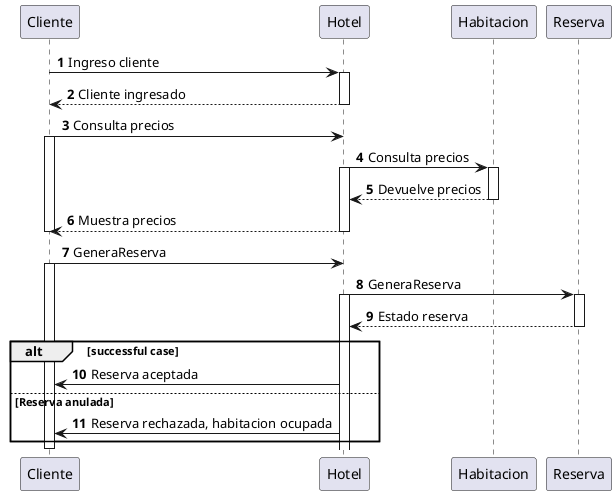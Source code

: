 @startuml
'https://plantuml.com/sequence-diagram

autonumber
Cliente -> Hotel: Ingreso cliente
activate Hotel
Hotel --> Cliente: Cliente ingresado
deactivate Hotel
Cliente -> Hotel: Consulta precios
activate Cliente
Hotel -> Habitacion: Consulta precios
activate Habitacion
activate Hotel
Habitacion --> Hotel: Devuelve precios
deactivate Habitacion
Hotel --> Cliente: Muestra precios
deactivate Hotel
deactivate Cliente
Cliente -> Hotel: GeneraReserva
activate Cliente
Hotel -> Reserva: GeneraReserva
activate Hotel
activate Reserva
Reserva --> Hotel: Estado reserva
deactivate Reserva
alt successful case

    Hotel -> Cliente: Reserva aceptada

else Reserva anulada

   Hotel -> Cliente: Reserva rechazada, habitacion ocupada

end

deactivate Cliente

@enduml
